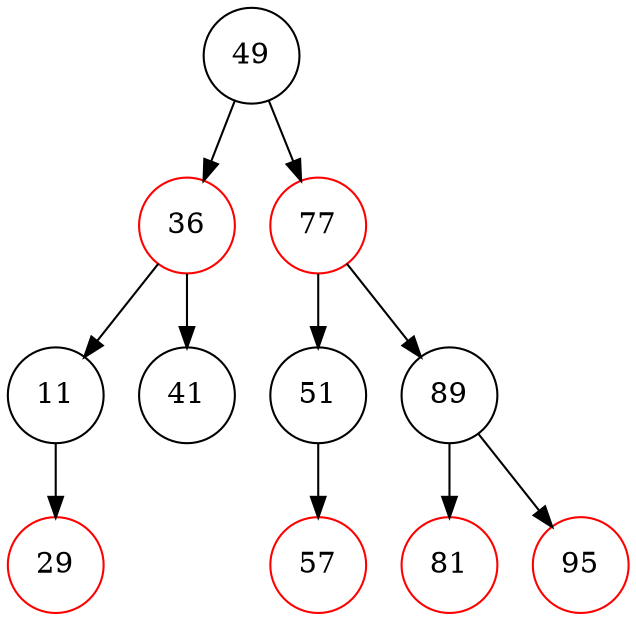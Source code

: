 digraph RBTree {
    node [shape=circle];
    "49" [color=black];
    "49" -> "36";
    "36" [color=red];
    "36" -> "11";
    "11" [color=black];
    "11" -> "29";
    "29" [color=red];
    "36" -> "41";
    "41" [color=black];
    "49" -> "77";
    "77" [color=red];
    "77" -> "51";
    "51" [color=black];
    "51" -> "57";
    "57" [color=red];
    "77" -> "89";
    "89" [color=black];
    "89" -> "81";
    "81" [color=red];
    "89" -> "95";
    "95" [color=red];
}
